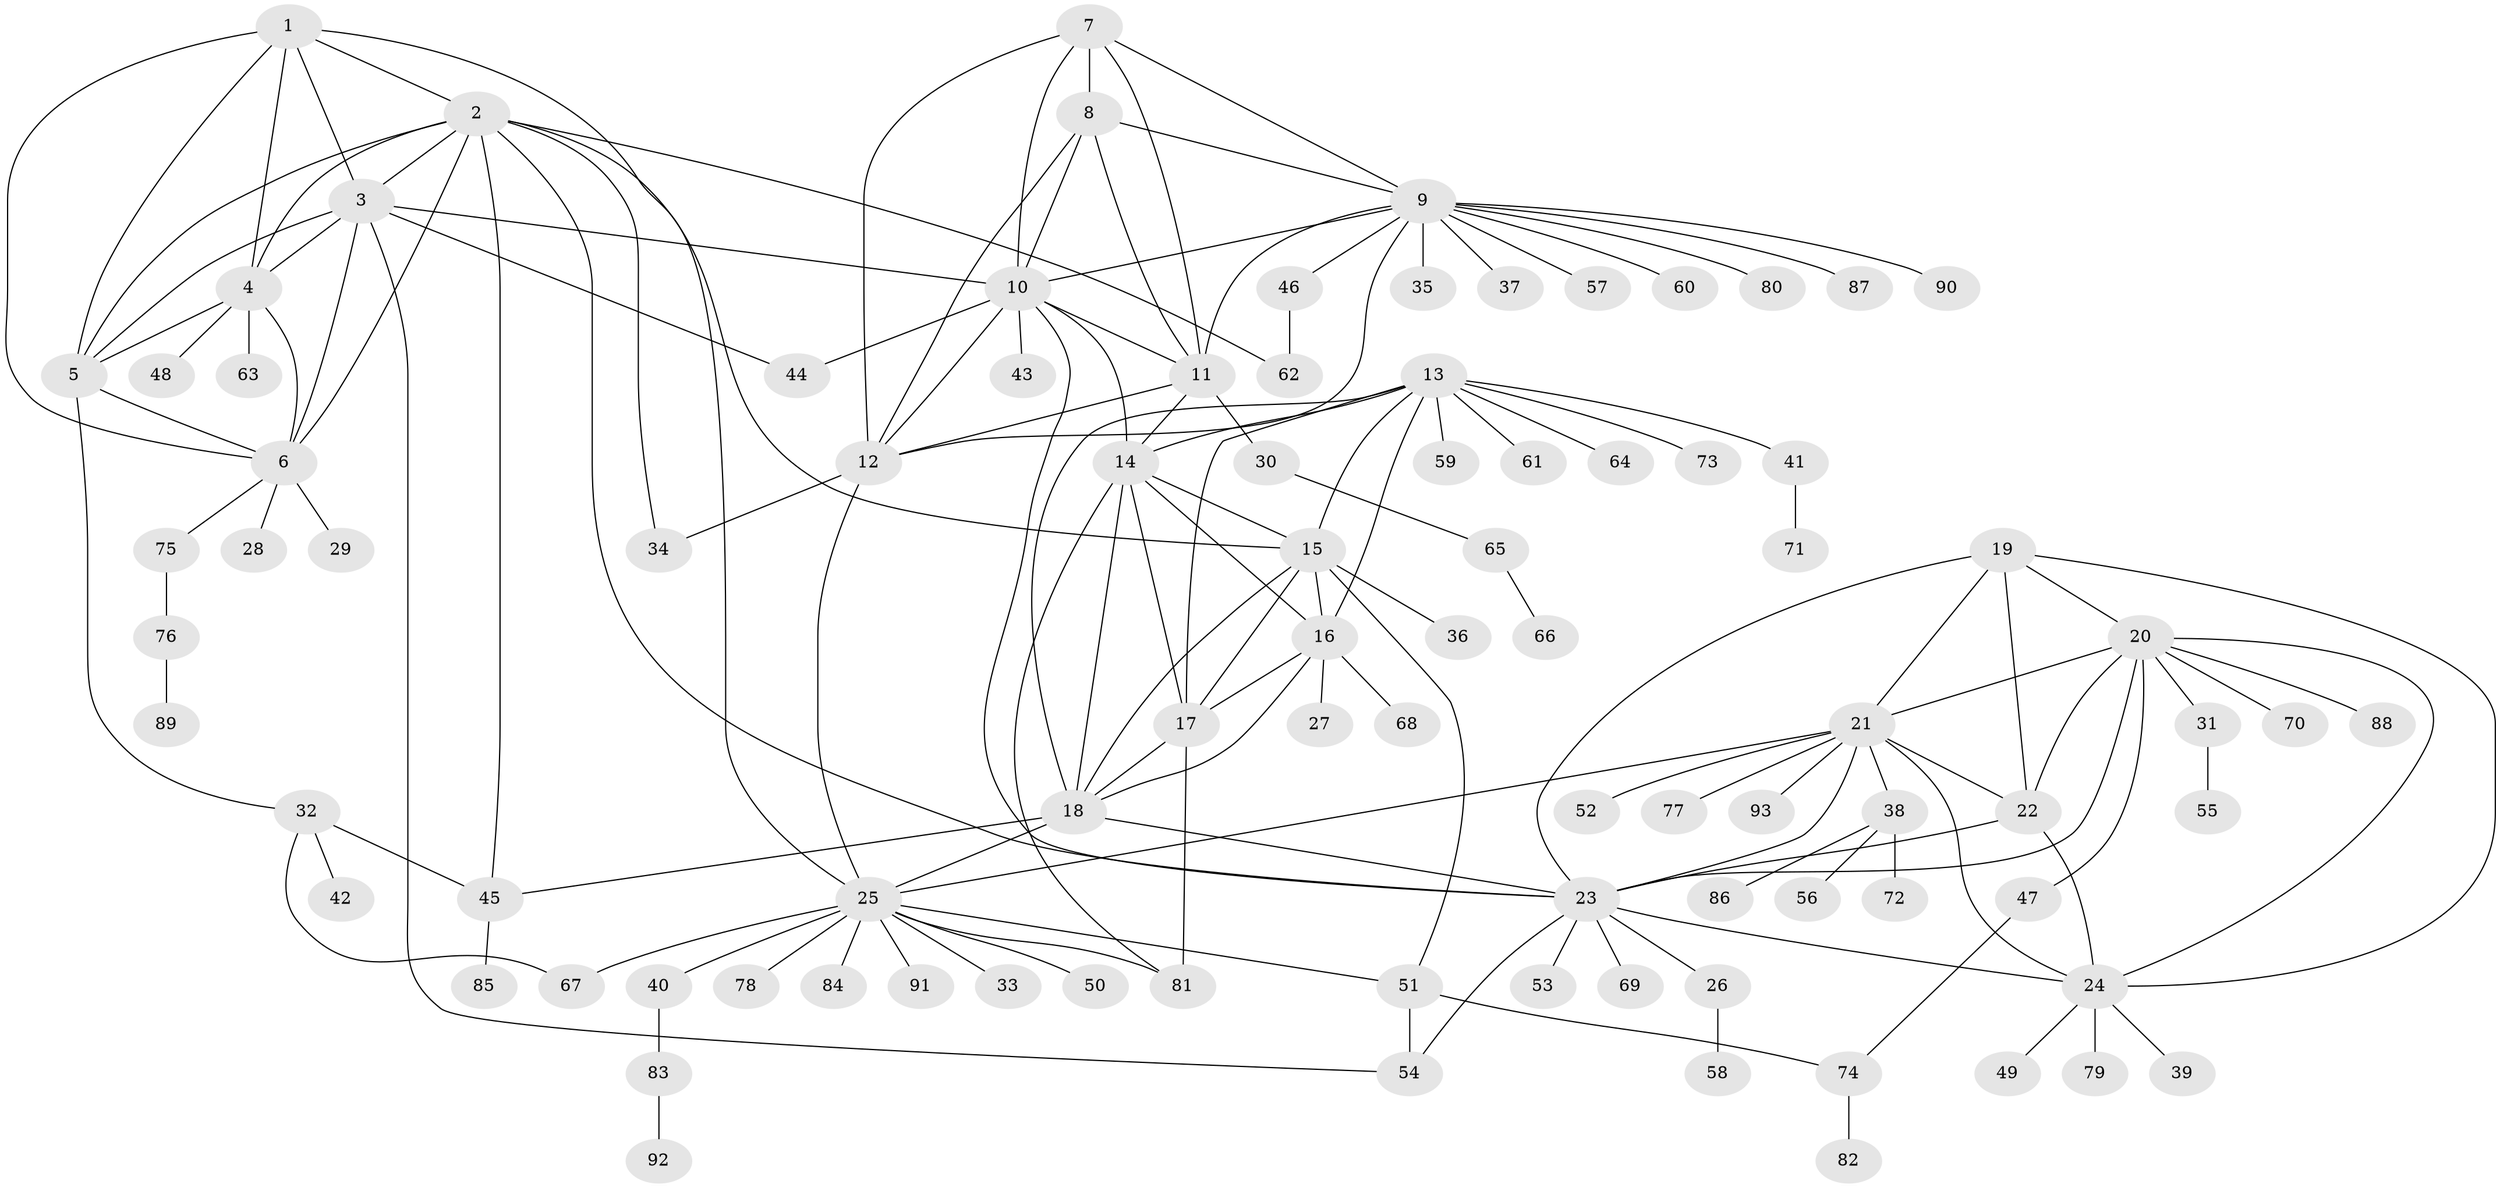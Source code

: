 // original degree distribution, {7: 0.03076923076923077, 11: 0.038461538461538464, 8: 0.03076923076923077, 9: 0.05384615384615385, 6: 0.03076923076923077, 14: 0.007692307692307693, 5: 0.03076923076923077, 10: 0.007692307692307693, 13: 0.007692307692307693, 2: 0.15384615384615385, 1: 0.5538461538461539, 4: 0.03076923076923077, 3: 0.023076923076923078}
// Generated by graph-tools (version 1.1) at 2025/52/03/04/25 22:52:49]
// undirected, 93 vertices, 151 edges
graph export_dot {
  node [color=gray90,style=filled];
  1;
  2;
  3;
  4;
  5;
  6;
  7;
  8;
  9;
  10;
  11;
  12;
  13;
  14;
  15;
  16;
  17;
  18;
  19;
  20;
  21;
  22;
  23;
  24;
  25;
  26;
  27;
  28;
  29;
  30;
  31;
  32;
  33;
  34;
  35;
  36;
  37;
  38;
  39;
  40;
  41;
  42;
  43;
  44;
  45;
  46;
  47;
  48;
  49;
  50;
  51;
  52;
  53;
  54;
  55;
  56;
  57;
  58;
  59;
  60;
  61;
  62;
  63;
  64;
  65;
  66;
  67;
  68;
  69;
  70;
  71;
  72;
  73;
  74;
  75;
  76;
  77;
  78;
  79;
  80;
  81;
  82;
  83;
  84;
  85;
  86;
  87;
  88;
  89;
  90;
  91;
  92;
  93;
  1 -- 2 [weight=1.0];
  1 -- 3 [weight=1.0];
  1 -- 4 [weight=1.0];
  1 -- 5 [weight=1.0];
  1 -- 6 [weight=1.0];
  1 -- 25 [weight=1.0];
  2 -- 3 [weight=1.0];
  2 -- 4 [weight=1.0];
  2 -- 5 [weight=1.0];
  2 -- 6 [weight=1.0];
  2 -- 15 [weight=1.0];
  2 -- 23 [weight=1.0];
  2 -- 34 [weight=1.0];
  2 -- 45 [weight=1.0];
  2 -- 62 [weight=1.0];
  3 -- 4 [weight=1.0];
  3 -- 5 [weight=3.0];
  3 -- 6 [weight=1.0];
  3 -- 10 [weight=1.0];
  3 -- 44 [weight=1.0];
  3 -- 54 [weight=1.0];
  4 -- 5 [weight=1.0];
  4 -- 6 [weight=1.0];
  4 -- 48 [weight=1.0];
  4 -- 63 [weight=1.0];
  5 -- 6 [weight=1.0];
  5 -- 32 [weight=1.0];
  6 -- 28 [weight=1.0];
  6 -- 29 [weight=1.0];
  6 -- 75 [weight=1.0];
  7 -- 8 [weight=1.0];
  7 -- 9 [weight=1.0];
  7 -- 10 [weight=1.0];
  7 -- 11 [weight=1.0];
  7 -- 12 [weight=1.0];
  8 -- 9 [weight=1.0];
  8 -- 10 [weight=1.0];
  8 -- 11 [weight=1.0];
  8 -- 12 [weight=1.0];
  9 -- 10 [weight=1.0];
  9 -- 11 [weight=1.0];
  9 -- 12 [weight=1.0];
  9 -- 35 [weight=1.0];
  9 -- 37 [weight=1.0];
  9 -- 46 [weight=1.0];
  9 -- 57 [weight=1.0];
  9 -- 60 [weight=1.0];
  9 -- 80 [weight=1.0];
  9 -- 87 [weight=1.0];
  9 -- 90 [weight=1.0];
  10 -- 11 [weight=1.0];
  10 -- 12 [weight=1.0];
  10 -- 14 [weight=1.0];
  10 -- 23 [weight=1.0];
  10 -- 43 [weight=1.0];
  10 -- 44 [weight=1.0];
  11 -- 12 [weight=1.0];
  11 -- 14 [weight=1.0];
  11 -- 30 [weight=1.0];
  12 -- 25 [weight=1.0];
  12 -- 34 [weight=1.0];
  13 -- 14 [weight=1.0];
  13 -- 15 [weight=1.0];
  13 -- 16 [weight=1.0];
  13 -- 17 [weight=1.0];
  13 -- 18 [weight=1.0];
  13 -- 41 [weight=1.0];
  13 -- 59 [weight=1.0];
  13 -- 61 [weight=1.0];
  13 -- 64 [weight=1.0];
  13 -- 73 [weight=1.0];
  14 -- 15 [weight=1.0];
  14 -- 16 [weight=1.0];
  14 -- 17 [weight=3.0];
  14 -- 18 [weight=1.0];
  14 -- 81 [weight=1.0];
  15 -- 16 [weight=1.0];
  15 -- 17 [weight=1.0];
  15 -- 18 [weight=1.0];
  15 -- 36 [weight=1.0];
  15 -- 51 [weight=1.0];
  16 -- 17 [weight=1.0];
  16 -- 18 [weight=1.0];
  16 -- 27 [weight=1.0];
  16 -- 68 [weight=1.0];
  17 -- 18 [weight=1.0];
  17 -- 81 [weight=1.0];
  18 -- 23 [weight=1.0];
  18 -- 25 [weight=1.0];
  18 -- 45 [weight=1.0];
  19 -- 20 [weight=1.0];
  19 -- 21 [weight=1.0];
  19 -- 22 [weight=1.0];
  19 -- 23 [weight=1.0];
  19 -- 24 [weight=1.0];
  20 -- 21 [weight=1.0];
  20 -- 22 [weight=1.0];
  20 -- 23 [weight=1.0];
  20 -- 24 [weight=1.0];
  20 -- 31 [weight=1.0];
  20 -- 47 [weight=1.0];
  20 -- 70 [weight=1.0];
  20 -- 88 [weight=1.0];
  21 -- 22 [weight=1.0];
  21 -- 23 [weight=1.0];
  21 -- 24 [weight=1.0];
  21 -- 25 [weight=1.0];
  21 -- 38 [weight=1.0];
  21 -- 52 [weight=1.0];
  21 -- 77 [weight=1.0];
  21 -- 93 [weight=1.0];
  22 -- 23 [weight=1.0];
  22 -- 24 [weight=1.0];
  23 -- 24 [weight=1.0];
  23 -- 26 [weight=1.0];
  23 -- 53 [weight=1.0];
  23 -- 54 [weight=1.0];
  23 -- 69 [weight=1.0];
  24 -- 39 [weight=1.0];
  24 -- 49 [weight=1.0];
  24 -- 79 [weight=1.0];
  25 -- 33 [weight=1.0];
  25 -- 40 [weight=1.0];
  25 -- 50 [weight=1.0];
  25 -- 51 [weight=1.0];
  25 -- 67 [weight=1.0];
  25 -- 78 [weight=1.0];
  25 -- 81 [weight=1.0];
  25 -- 84 [weight=1.0];
  25 -- 91 [weight=1.0];
  26 -- 58 [weight=1.0];
  30 -- 65 [weight=1.0];
  31 -- 55 [weight=1.0];
  32 -- 42 [weight=1.0];
  32 -- 45 [weight=1.0];
  32 -- 67 [weight=1.0];
  38 -- 56 [weight=1.0];
  38 -- 72 [weight=1.0];
  38 -- 86 [weight=1.0];
  40 -- 83 [weight=1.0];
  41 -- 71 [weight=1.0];
  45 -- 85 [weight=1.0];
  46 -- 62 [weight=1.0];
  47 -- 74 [weight=1.0];
  51 -- 54 [weight=1.0];
  51 -- 74 [weight=1.0];
  65 -- 66 [weight=1.0];
  74 -- 82 [weight=1.0];
  75 -- 76 [weight=1.0];
  76 -- 89 [weight=1.0];
  83 -- 92 [weight=1.0];
}
